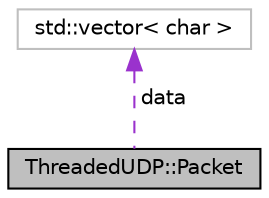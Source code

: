 digraph "ThreadedUDP::Packet"
{
 // LATEX_PDF_SIZE
  edge [fontname="Helvetica",fontsize="10",labelfontname="Helvetica",labelfontsize="10"];
  node [fontname="Helvetica",fontsize="10",shape=record];
  Node1 [label="ThreadedUDP::Packet",height=0.2,width=0.4,color="black", fillcolor="grey75", style="filled", fontcolor="black",tooltip=" "];
  Node2 -> Node1 [dir="back",color="darkorchid3",fontsize="10",style="dashed",label=" data" ];
  Node2 [label="std::vector\< char \>",height=0.2,width=0.4,color="grey75", fillcolor="white", style="filled",tooltip=" "];
}
